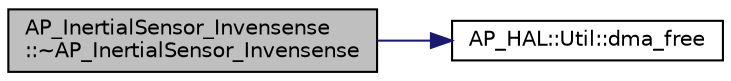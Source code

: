 digraph "AP_InertialSensor_Invensense::~AP_InertialSensor_Invensense"
{
 // INTERACTIVE_SVG=YES
  edge [fontname="Helvetica",fontsize="10",labelfontname="Helvetica",labelfontsize="10"];
  node [fontname="Helvetica",fontsize="10",shape=record];
  rankdir="LR";
  Node1 [label="AP_InertialSensor_Invensense\l::~AP_InertialSensor_Invensense",height=0.2,width=0.4,color="black", fillcolor="grey75", style="filled", fontcolor="black"];
  Node1 -> Node2 [color="midnightblue",fontsize="10",style="solid",fontname="Helvetica"];
  Node2 [label="AP_HAL::Util::dma_free",height=0.2,width=0.4,color="black", fillcolor="white", style="filled",URL="$classAP__HAL_1_1Util.html#adb642c588c2b87eaae1ea6308f6a7370"];
}
